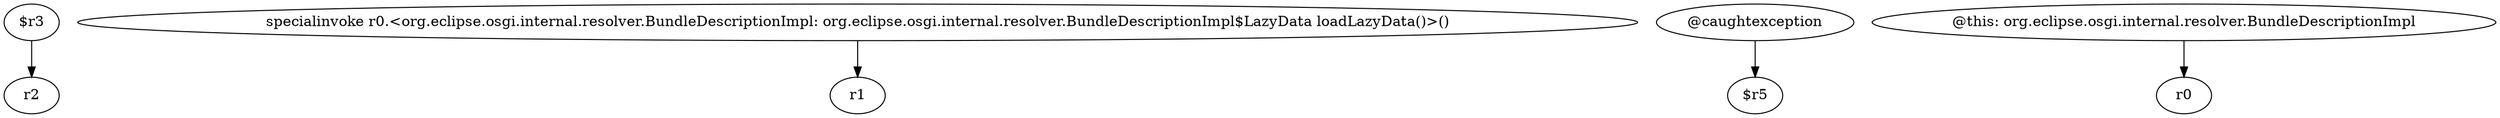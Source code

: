digraph g {
0[label="$r3"]
1[label="r2"]
0->1[label=""]
2[label="specialinvoke r0.<org.eclipse.osgi.internal.resolver.BundleDescriptionImpl: org.eclipse.osgi.internal.resolver.BundleDescriptionImpl$LazyData loadLazyData()>()"]
3[label="r1"]
2->3[label=""]
4[label="@caughtexception"]
5[label="$r5"]
4->5[label=""]
6[label="@this: org.eclipse.osgi.internal.resolver.BundleDescriptionImpl"]
7[label="r0"]
6->7[label=""]
}